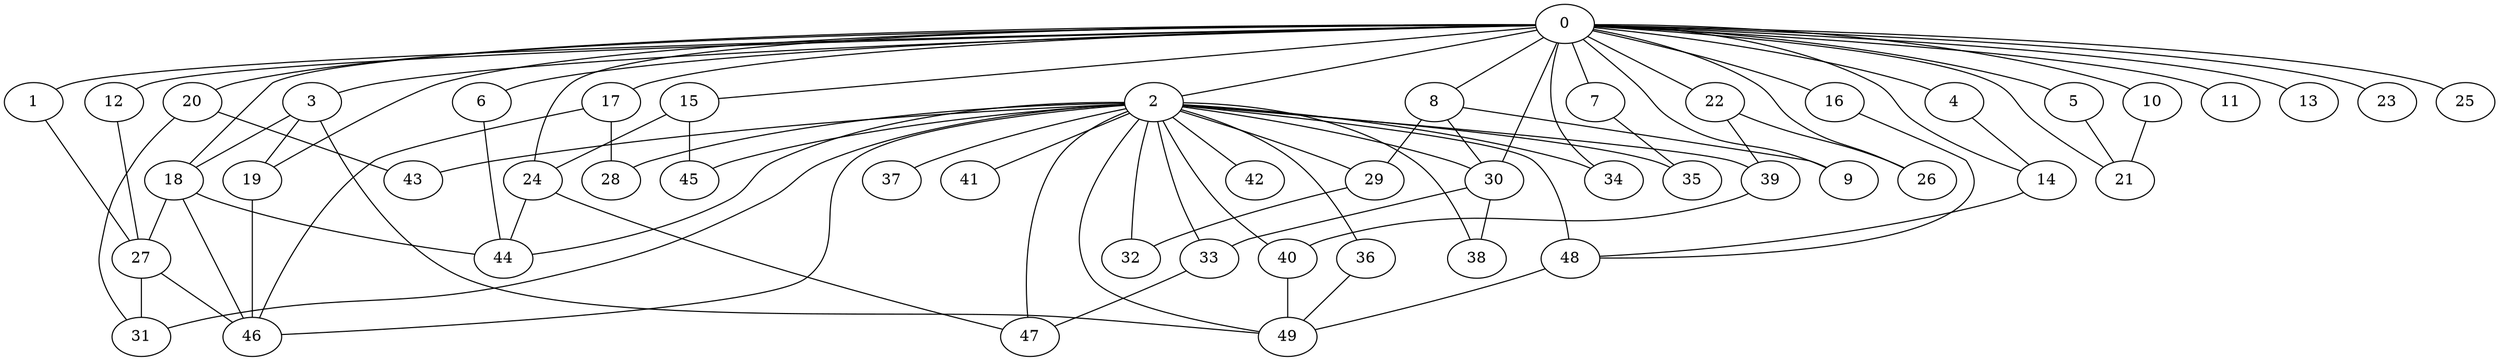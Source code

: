 
graph graphname {
    0 -- 1
0 -- 2
0 -- 3
0 -- 4
0 -- 5
0 -- 6
0 -- 7
0 -- 8
0 -- 9
0 -- 10
0 -- 11
0 -- 12
0 -- 13
0 -- 14
0 -- 15
0 -- 16
0 -- 17
0 -- 18
0 -- 19
0 -- 20
0 -- 21
0 -- 22
0 -- 23
0 -- 24
0 -- 25
0 -- 26
0 -- 30
0 -- 34
1 -- 27
2 -- 28
2 -- 29
2 -- 30
2 -- 31
2 -- 32
2 -- 33
2 -- 34
2 -- 35
2 -- 36
2 -- 37
2 -- 38
2 -- 39
2 -- 40
2 -- 41
2 -- 42
2 -- 43
2 -- 44
2 -- 45
2 -- 46
2 -- 47
2 -- 48
2 -- 49
3 -- 19
3 -- 18
3 -- 49
4 -- 14
5 -- 21
6 -- 44
7 -- 35
8 -- 9
8 -- 29
8 -- 30
10 -- 21
12 -- 27
14 -- 48
15 -- 45
15 -- 24
16 -- 48
17 -- 46
17 -- 28
18 -- 44
18 -- 27
18 -- 46
19 -- 46
20 -- 43
20 -- 31
22 -- 26
22 -- 39
24 -- 47
24 -- 44
27 -- 46
27 -- 31
29 -- 32
30 -- 33
30 -- 38
33 -- 47
36 -- 49
39 -- 40
40 -- 49
48 -- 49

}
